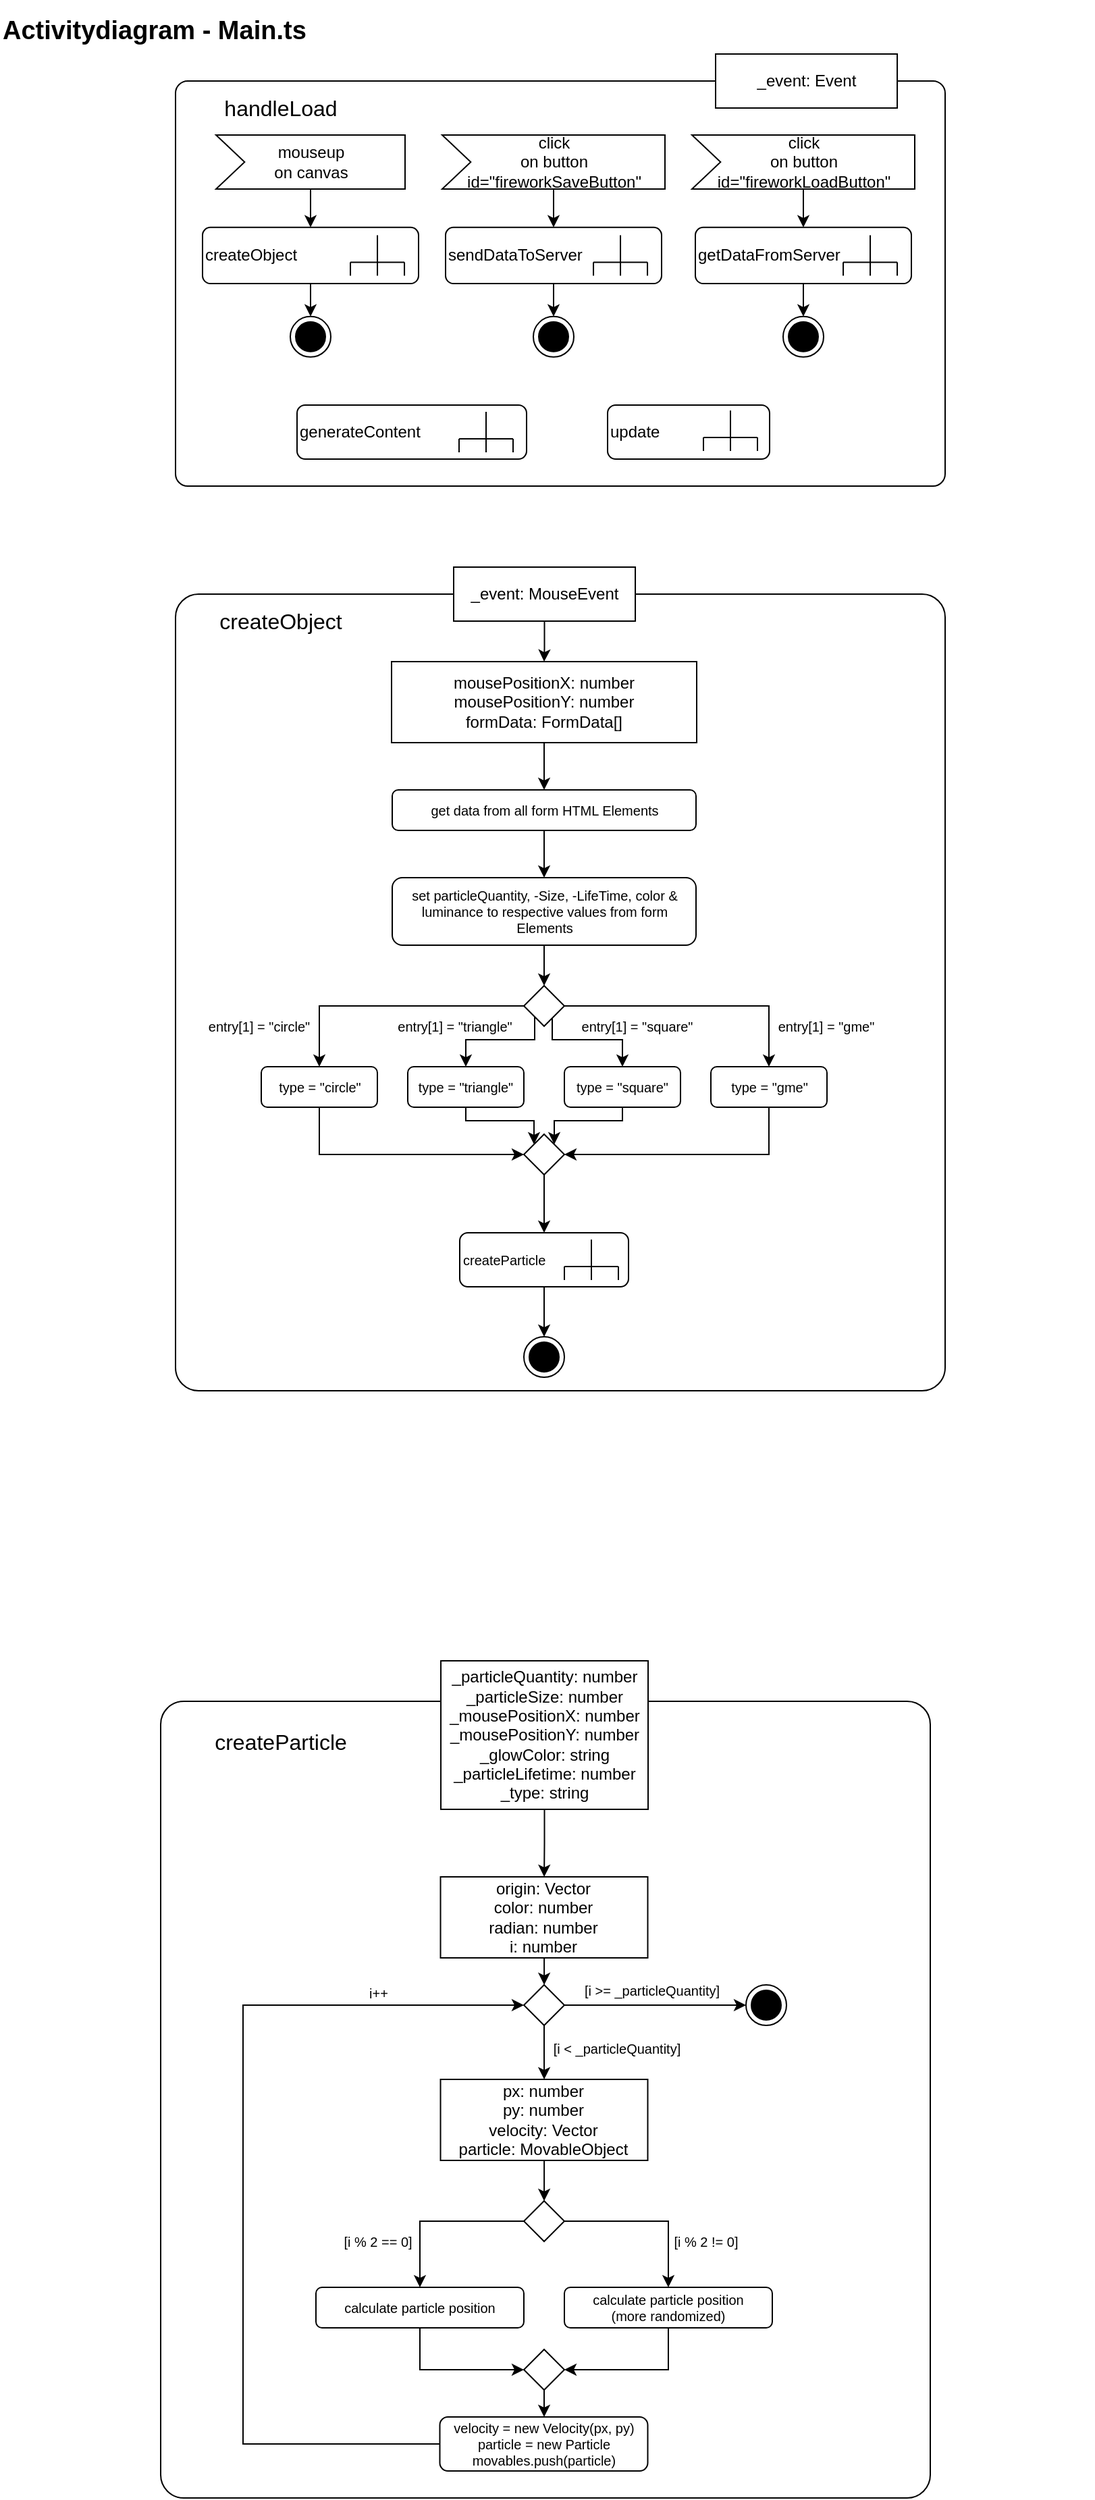 <mxfile version="13.7.9" type="device"><diagram id="qetpM1VqGj6qaTK5ICy4" name="Page-1"><mxGraphModel dx="700" dy="813" grid="1" gridSize="10" guides="1" tooltips="1" connect="1" arrows="1" fold="1" page="1" pageScale="1" pageWidth="827" pageHeight="1169" math="0" shadow="0"><root><mxCell id="0"/><mxCell id="1" parent="0"/><mxCell id="RSvyIu1te1_9eRoO1RS8-160" value="" style="rounded=1;whiteSpace=wrap;html=1;strokeColor=#000000;strokeWidth=1;arcSize=3;" vertex="1" parent="1"><mxGeometry x="129" y="1270" width="570" height="590" as="geometry"/></mxCell><mxCell id="RSvyIu1te1_9eRoO1RS8-89" value="" style="rounded=1;whiteSpace=wrap;html=1;strokeColor=#000000;strokeWidth=1;arcSize=3;" vertex="1" parent="1"><mxGeometry x="140" y="450" width="570" height="590" as="geometry"/></mxCell><mxCell id="RSvyIu1te1_9eRoO1RS8-45" value="" style="rounded=1;whiteSpace=wrap;html=1;strokeColor=#000000;strokeWidth=1;arcSize=3;" vertex="1" parent="1"><mxGeometry x="140" y="70" width="570" height="300" as="geometry"/></mxCell><mxCell id="aXQByeSwmvWLskJ0Cbf8-2" value="" style="endArrow=classic;html=1;exitX=0;exitY=0;exitDx=70;exitDy=40;entryX=0.5;entryY=0;entryDx=0;entryDy=0;exitPerimeter=0;" parent="1" source="RSvyIu1te1_9eRoO1RS8-1" target="aXQByeSwmvWLskJ0Cbf8-3" edge="1"><mxGeometry width="50" height="50" relative="1" as="geometry"><mxPoint x="240" y="154.41" as="sourcePoint"/><mxPoint x="241.33" y="194.73" as="targetPoint"/></mxGeometry></mxCell><mxCell id="aXQByeSwmvWLskJ0Cbf8-3" value="createObject" style="rounded=1;whiteSpace=wrap;html=1;align=left;arcSize=14;" parent="1" vertex="1"><mxGeometry x="160" y="178.41" width="160" height="41.59" as="geometry"/></mxCell><mxCell id="aXQByeSwmvWLskJ0Cbf8-4" value="" style="endArrow=none;html=1;" parent="1" edge="1"><mxGeometry width="50" height="50" relative="1" as="geometry"><mxPoint x="269.52" y="204.2" as="sourcePoint"/><mxPoint x="309.52" y="204.2" as="targetPoint"/></mxGeometry></mxCell><mxCell id="aXQByeSwmvWLskJ0Cbf8-5" value="" style="endArrow=none;html=1;" parent="1" edge="1"><mxGeometry width="50" height="50" relative="1" as="geometry"><mxPoint x="269.52" y="214.2" as="sourcePoint"/><mxPoint x="269.52" y="204.2" as="targetPoint"/></mxGeometry></mxCell><mxCell id="aXQByeSwmvWLskJ0Cbf8-6" value="" style="endArrow=none;html=1;" parent="1" edge="1"><mxGeometry width="50" height="50" relative="1" as="geometry"><mxPoint x="309.52" y="204.2" as="sourcePoint"/><mxPoint x="309.52" y="214.2" as="targetPoint"/></mxGeometry></mxCell><mxCell id="aXQByeSwmvWLskJ0Cbf8-7" value="" style="endArrow=none;html=1;" parent="1" edge="1"><mxGeometry width="50" height="50" relative="1" as="geometry"><mxPoint x="289.52" y="214.2" as="sourcePoint"/><mxPoint x="289.52" y="184.2" as="targetPoint"/></mxGeometry></mxCell><mxCell id="aXQByeSwmvWLskJ0Cbf8-8" value="" style="endArrow=classic;html=1;exitX=0.5;exitY=1;exitDx=0;exitDy=0;entryX=0.5;entryY=0;entryDx=0;entryDy=0;" parent="1" source="aXQByeSwmvWLskJ0Cbf8-3" target="aXQByeSwmvWLskJ0Cbf8-9" edge="1"><mxGeometry width="50" height="50" relative="1" as="geometry"><mxPoint x="140" y="394.41" as="sourcePoint"/><mxPoint x="239.87" y="284.41" as="targetPoint"/></mxGeometry></mxCell><mxCell id="aXQByeSwmvWLskJ0Cbf8-9" value="" style="ellipse;html=1;shape=endState;fillColor=#000000;strokeWidth=1;strokeColor=#000000;" parent="1" vertex="1"><mxGeometry x="225" y="244.41" width="30" height="30" as="geometry"/></mxCell><mxCell id="aXQByeSwmvWLskJ0Cbf8-94" value="&lt;font style=&quot;font-size: 19px&quot;&gt;&lt;b&gt;Activitydiagram - Main.ts&lt;br&gt;&lt;/b&gt;&lt;/font&gt;" style="text;html=1;strokeColor=none;fillColor=none;align=left;verticalAlign=middle;whiteSpace=wrap;rounded=0;" parent="1" vertex="1"><mxGeometry x="10" y="10" width="810" height="45" as="geometry"/></mxCell><mxCell id="aXQByeSwmvWLskJ0Cbf8-193" value="&lt;font style=&quot;font-size: 16px&quot;&gt;handleLoad&lt;/font&gt;" style="text;html=1;strokeColor=none;fillColor=none;align=center;verticalAlign=middle;whiteSpace=wrap;rounded=0;" parent="1" vertex="1"><mxGeometry x="172.5" y="80" width="90" height="20" as="geometry"/></mxCell><mxCell id="RSvyIu1te1_9eRoO1RS8-1" value="mouseup&lt;br&gt;on canvas" style="html=1;shadow=0;dashed=0;align=center;verticalAlign=middle;shape=mxgraph.arrows2.arrow;dy=0;dx=0;notch=21.17;" vertex="1" parent="1"><mxGeometry x="170" y="110" width="140" height="40" as="geometry"/></mxCell><mxCell id="RSvyIu1te1_9eRoO1RS8-8" value="" style="edgeStyle=orthogonalEdgeStyle;rounded=0;orthogonalLoop=1;jettySize=auto;html=1;" edge="1" parent="1" source="RSvyIu1te1_9eRoO1RS8-2" target="RSvyIu1te1_9eRoO1RS8-3"><mxGeometry relative="1" as="geometry"/></mxCell><mxCell id="RSvyIu1te1_9eRoO1RS8-2" value="click&lt;br&gt;on button&lt;br&gt;id=&quot;fireworkSaveButton&quot;" style="html=1;shadow=0;dashed=0;align=center;verticalAlign=middle;shape=mxgraph.arrows2.arrow;dy=0;dx=0;notch=21.17;" vertex="1" parent="1"><mxGeometry x="337.5" y="110" width="165" height="40" as="geometry"/></mxCell><mxCell id="RSvyIu1te1_9eRoO1RS8-10" style="edgeStyle=orthogonalEdgeStyle;rounded=0;orthogonalLoop=1;jettySize=auto;html=1;entryX=0.5;entryY=0;entryDx=0;entryDy=0;" edge="1" parent="1" source="RSvyIu1te1_9eRoO1RS8-3" target="RSvyIu1te1_9eRoO1RS8-38"><mxGeometry relative="1" as="geometry"><mxPoint x="402.5" y="240" as="targetPoint"/></mxGeometry></mxCell><mxCell id="RSvyIu1te1_9eRoO1RS8-3" value="sendDataToServer" style="rounded=1;whiteSpace=wrap;html=1;align=left;arcSize=14;" vertex="1" parent="1"><mxGeometry x="340" y="178.41" width="160" height="41.59" as="geometry"/></mxCell><mxCell id="RSvyIu1te1_9eRoO1RS8-4" value="" style="endArrow=none;html=1;" edge="1" parent="1"><mxGeometry width="50" height="50" relative="1" as="geometry"><mxPoint x="449.52" y="204.2" as="sourcePoint"/><mxPoint x="489.52" y="204.2" as="targetPoint"/></mxGeometry></mxCell><mxCell id="RSvyIu1te1_9eRoO1RS8-5" value="" style="endArrow=none;html=1;" edge="1" parent="1"><mxGeometry width="50" height="50" relative="1" as="geometry"><mxPoint x="449.52" y="214.2" as="sourcePoint"/><mxPoint x="449.52" y="204.2" as="targetPoint"/></mxGeometry></mxCell><mxCell id="RSvyIu1te1_9eRoO1RS8-6" value="" style="endArrow=none;html=1;" edge="1" parent="1"><mxGeometry width="50" height="50" relative="1" as="geometry"><mxPoint x="489.52" y="204.2" as="sourcePoint"/><mxPoint x="489.52" y="214.2" as="targetPoint"/></mxGeometry></mxCell><mxCell id="RSvyIu1te1_9eRoO1RS8-7" value="" style="endArrow=none;html=1;" edge="1" parent="1"><mxGeometry width="50" height="50" relative="1" as="geometry"><mxPoint x="469.52" y="214.2" as="sourcePoint"/><mxPoint x="469.52" y="184.2" as="targetPoint"/></mxGeometry></mxCell><mxCell id="RSvyIu1te1_9eRoO1RS8-16" value="" style="edgeStyle=orthogonalEdgeStyle;rounded=0;orthogonalLoop=1;jettySize=auto;html=1;" edge="1" parent="1" source="RSvyIu1te1_9eRoO1RS8-17" target="RSvyIu1te1_9eRoO1RS8-19"><mxGeometry relative="1" as="geometry"/></mxCell><mxCell id="RSvyIu1te1_9eRoO1RS8-17" value="click&lt;br&gt;on button&lt;br&gt;id=&quot;fireworkLoadButton&quot;" style="html=1;shadow=0;dashed=0;align=center;verticalAlign=middle;shape=mxgraph.arrows2.arrow;dy=0;dx=0;notch=21.17;" vertex="1" parent="1"><mxGeometry x="522.5" y="110" width="165" height="40" as="geometry"/></mxCell><mxCell id="RSvyIu1te1_9eRoO1RS8-18" style="edgeStyle=orthogonalEdgeStyle;rounded=0;orthogonalLoop=1;jettySize=auto;html=1;entryX=0.5;entryY=0;entryDx=0;entryDy=0;" edge="1" parent="1" source="RSvyIu1te1_9eRoO1RS8-19" target="RSvyIu1te1_9eRoO1RS8-39"><mxGeometry relative="1" as="geometry"><mxPoint x="605" y="244.41" as="targetPoint"/></mxGeometry></mxCell><mxCell id="RSvyIu1te1_9eRoO1RS8-19" value="getDataFromServer" style="rounded=1;whiteSpace=wrap;html=1;align=left;arcSize=14;" vertex="1" parent="1"><mxGeometry x="525" y="178.41" width="160" height="41.59" as="geometry"/></mxCell><mxCell id="RSvyIu1te1_9eRoO1RS8-24" value="" style="group" vertex="1" connectable="0" parent="1"><mxGeometry x="634.52" y="184.2" width="40" height="30" as="geometry"/></mxCell><mxCell id="RSvyIu1te1_9eRoO1RS8-20" value="" style="endArrow=none;html=1;" edge="1" parent="RSvyIu1te1_9eRoO1RS8-24"><mxGeometry width="50" height="50" relative="1" as="geometry"><mxPoint y="20" as="sourcePoint"/><mxPoint x="40" y="20" as="targetPoint"/></mxGeometry></mxCell><mxCell id="RSvyIu1te1_9eRoO1RS8-21" value="" style="endArrow=none;html=1;" edge="1" parent="RSvyIu1te1_9eRoO1RS8-24"><mxGeometry width="50" height="50" relative="1" as="geometry"><mxPoint y="30" as="sourcePoint"/><mxPoint y="20" as="targetPoint"/></mxGeometry></mxCell><mxCell id="RSvyIu1te1_9eRoO1RS8-22" value="" style="endArrow=none;html=1;" edge="1" parent="RSvyIu1te1_9eRoO1RS8-24"><mxGeometry width="50" height="50" relative="1" as="geometry"><mxPoint x="40" y="20" as="sourcePoint"/><mxPoint x="40" y="30" as="targetPoint"/></mxGeometry></mxCell><mxCell id="RSvyIu1te1_9eRoO1RS8-23" value="" style="endArrow=none;html=1;" edge="1" parent="RSvyIu1te1_9eRoO1RS8-24"><mxGeometry width="50" height="50" relative="1" as="geometry"><mxPoint x="20" y="30" as="sourcePoint"/><mxPoint x="20" as="targetPoint"/></mxGeometry></mxCell><mxCell id="RSvyIu1te1_9eRoO1RS8-38" value="" style="ellipse;html=1;shape=endState;fillColor=#000000;strokeWidth=1;strokeColor=#000000;" vertex="1" parent="1"><mxGeometry x="405" y="244.41" width="30" height="30" as="geometry"/></mxCell><mxCell id="RSvyIu1te1_9eRoO1RS8-39" value="" style="ellipse;html=1;shape=endState;fillColor=#000000;strokeWidth=1;strokeColor=#000000;" vertex="1" parent="1"><mxGeometry x="590" y="244.41" width="30" height="30" as="geometry"/></mxCell><mxCell id="RSvyIu1te1_9eRoO1RS8-47" value="_event: Event" style="rounded=0;whiteSpace=wrap;html=1;strokeColor=#000000;strokeWidth=1;" vertex="1" parent="1"><mxGeometry x="540" y="50" width="134.52" height="40" as="geometry"/></mxCell><mxCell id="RSvyIu1te1_9eRoO1RS8-54" value="" style="group" vertex="1" connectable="0" parent="1"><mxGeometry x="460" y="310" width="120" height="40" as="geometry"/></mxCell><mxCell id="kKc55AXTYBTINwrjTYE--1" value="update" style="rounded=1;whiteSpace=wrap;html=1;align=left;" parent="RSvyIu1te1_9eRoO1RS8-54" vertex="1"><mxGeometry width="120" height="40" as="geometry"/></mxCell><mxCell id="RSvyIu1te1_9eRoO1RS8-40" value="" style="group;strokeWidth=1;" vertex="1" connectable="0" parent="RSvyIu1te1_9eRoO1RS8-54"><mxGeometry x="71" y="4" width="40" height="30" as="geometry"/></mxCell><mxCell id="RSvyIu1te1_9eRoO1RS8-41" value="" style="endArrow=none;html=1;" edge="1" parent="RSvyIu1te1_9eRoO1RS8-40"><mxGeometry width="50" height="50" relative="1" as="geometry"><mxPoint y="20" as="sourcePoint"/><mxPoint x="40" y="20" as="targetPoint"/></mxGeometry></mxCell><mxCell id="RSvyIu1te1_9eRoO1RS8-42" value="" style="endArrow=none;html=1;" edge="1" parent="RSvyIu1te1_9eRoO1RS8-40"><mxGeometry width="50" height="50" relative="1" as="geometry"><mxPoint y="30" as="sourcePoint"/><mxPoint y="20" as="targetPoint"/></mxGeometry></mxCell><mxCell id="RSvyIu1te1_9eRoO1RS8-43" value="" style="endArrow=none;html=1;" edge="1" parent="RSvyIu1te1_9eRoO1RS8-40"><mxGeometry width="50" height="50" relative="1" as="geometry"><mxPoint x="40" y="20" as="sourcePoint"/><mxPoint x="40" y="30" as="targetPoint"/></mxGeometry></mxCell><mxCell id="RSvyIu1te1_9eRoO1RS8-44" value="" style="endArrow=none;html=1;" edge="1" parent="RSvyIu1te1_9eRoO1RS8-40"><mxGeometry width="50" height="50" relative="1" as="geometry"><mxPoint x="20" y="30" as="sourcePoint"/><mxPoint x="20" as="targetPoint"/></mxGeometry></mxCell><mxCell id="RSvyIu1te1_9eRoO1RS8-55" value="" style="group" vertex="1" connectable="0" parent="1"><mxGeometry x="230" y="310" width="170" height="40" as="geometry"/></mxCell><mxCell id="RSvyIu1te1_9eRoO1RS8-48" value="generateContent" style="rounded=1;whiteSpace=wrap;html=1;align=left;" vertex="1" parent="RSvyIu1te1_9eRoO1RS8-55"><mxGeometry width="170" height="40" as="geometry"/></mxCell><mxCell id="RSvyIu1te1_9eRoO1RS8-49" value="" style="group;strokeWidth=1;" vertex="1" connectable="0" parent="RSvyIu1te1_9eRoO1RS8-55"><mxGeometry x="120" y="5" width="40" height="30" as="geometry"/></mxCell><mxCell id="RSvyIu1te1_9eRoO1RS8-50" value="" style="endArrow=none;html=1;" edge="1" parent="RSvyIu1te1_9eRoO1RS8-49"><mxGeometry width="50" height="50" relative="1" as="geometry"><mxPoint y="20" as="sourcePoint"/><mxPoint x="40" y="20" as="targetPoint"/></mxGeometry></mxCell><mxCell id="RSvyIu1te1_9eRoO1RS8-51" value="" style="endArrow=none;html=1;" edge="1" parent="RSvyIu1te1_9eRoO1RS8-49"><mxGeometry width="50" height="50" relative="1" as="geometry"><mxPoint y="30" as="sourcePoint"/><mxPoint y="20" as="targetPoint"/></mxGeometry></mxCell><mxCell id="RSvyIu1te1_9eRoO1RS8-52" value="" style="endArrow=none;html=1;" edge="1" parent="RSvyIu1te1_9eRoO1RS8-49"><mxGeometry width="50" height="50" relative="1" as="geometry"><mxPoint x="40" y="20" as="sourcePoint"/><mxPoint x="40" y="30" as="targetPoint"/></mxGeometry></mxCell><mxCell id="RSvyIu1te1_9eRoO1RS8-53" value="" style="endArrow=none;html=1;" edge="1" parent="RSvyIu1te1_9eRoO1RS8-49"><mxGeometry width="50" height="50" relative="1" as="geometry"><mxPoint x="20" y="30" as="sourcePoint"/><mxPoint x="20" as="targetPoint"/></mxGeometry></mxCell><mxCell id="RSvyIu1te1_9eRoO1RS8-119" value="" style="edgeStyle=orthogonalEdgeStyle;rounded=0;orthogonalLoop=1;jettySize=auto;html=1;endArrow=classic;endFill=1;fontSize=10;" edge="1" parent="1" source="RSvyIu1te1_9eRoO1RS8-56" target="RSvyIu1te1_9eRoO1RS8-57"><mxGeometry relative="1" as="geometry"/></mxCell><mxCell id="RSvyIu1te1_9eRoO1RS8-56" value="_event: MouseEvent" style="rounded=0;whiteSpace=wrap;html=1;strokeColor=#000000;strokeWidth=1;" vertex="1" parent="1"><mxGeometry x="346" y="430" width="134.52" height="40" as="geometry"/></mxCell><mxCell id="RSvyIu1te1_9eRoO1RS8-98" value="" style="edgeStyle=orthogonalEdgeStyle;rounded=0;orthogonalLoop=1;jettySize=auto;html=1;endArrow=classic;endFill=1;fontSize=10;" edge="1" parent="1" source="RSvyIu1te1_9eRoO1RS8-57" target="RSvyIu1te1_9eRoO1RS8-97"><mxGeometry relative="1" as="geometry"/></mxCell><mxCell id="RSvyIu1te1_9eRoO1RS8-57" value="mousePositionX: number&lt;br&gt;mousePositionY: number&lt;br&gt;formData: FormData[]" style="rounded=0;whiteSpace=wrap;html=1;strokeColor=#000000;strokeWidth=1;" vertex="1" parent="1"><mxGeometry x="300" y="500" width="226" height="60" as="geometry"/></mxCell><mxCell id="RSvyIu1te1_9eRoO1RS8-79" style="edgeStyle=orthogonalEdgeStyle;rounded=0;orthogonalLoop=1;jettySize=auto;html=1;entryX=0.5;entryY=0;entryDx=0;entryDy=0;endArrow=classic;endFill=1;fontSize=10;" edge="1" parent="1" source="RSvyIu1te1_9eRoO1RS8-61" target="RSvyIu1te1_9eRoO1RS8-76"><mxGeometry relative="1" as="geometry"/></mxCell><mxCell id="RSvyIu1te1_9eRoO1RS8-80" style="edgeStyle=orthogonalEdgeStyle;rounded=0;orthogonalLoop=1;jettySize=auto;html=1;entryX=0.5;entryY=0;entryDx=0;entryDy=0;endArrow=classic;endFill=1;fontSize=10;" edge="1" parent="1" source="RSvyIu1te1_9eRoO1RS8-61" target="RSvyIu1te1_9eRoO1RS8-75"><mxGeometry relative="1" as="geometry"><Array as="points"><mxPoint x="406" y="780"/><mxPoint x="355" y="780"/></Array></mxGeometry></mxCell><mxCell id="RSvyIu1te1_9eRoO1RS8-81" style="edgeStyle=orthogonalEdgeStyle;rounded=0;orthogonalLoop=1;jettySize=auto;html=1;entryX=0.5;entryY=0;entryDx=0;entryDy=0;endArrow=classic;endFill=1;fontSize=10;" edge="1" parent="1" source="RSvyIu1te1_9eRoO1RS8-61" target="RSvyIu1te1_9eRoO1RS8-78"><mxGeometry relative="1" as="geometry"><Array as="points"><mxPoint x="419" y="780"/><mxPoint x="471" y="780"/></Array></mxGeometry></mxCell><mxCell id="RSvyIu1te1_9eRoO1RS8-82" style="edgeStyle=orthogonalEdgeStyle;rounded=0;orthogonalLoop=1;jettySize=auto;html=1;entryX=0.5;entryY=0;entryDx=0;entryDy=0;endArrow=classic;endFill=1;fontSize=10;" edge="1" parent="1" source="RSvyIu1te1_9eRoO1RS8-61" target="RSvyIu1te1_9eRoO1RS8-77"><mxGeometry relative="1" as="geometry"/></mxCell><mxCell id="RSvyIu1te1_9eRoO1RS8-61" value="" style="rhombus;whiteSpace=wrap;html=1;strokeColor=#000000;strokeWidth=1;" vertex="1" parent="1"><mxGeometry x="398" y="740" width="30" height="30" as="geometry"/></mxCell><mxCell id="RSvyIu1te1_9eRoO1RS8-105" style="edgeStyle=orthogonalEdgeStyle;rounded=0;orthogonalLoop=1;jettySize=auto;html=1;entryX=0;entryY=0;entryDx=0;entryDy=0;endArrow=classic;endFill=1;fontSize=10;" edge="1" parent="1" source="RSvyIu1te1_9eRoO1RS8-75" target="RSvyIu1te1_9eRoO1RS8-104"><mxGeometry relative="1" as="geometry"><Array as="points"><mxPoint x="355" y="840"/><mxPoint x="405" y="840"/></Array></mxGeometry></mxCell><mxCell id="RSvyIu1te1_9eRoO1RS8-75" value="type = &quot;triangle&quot;" style="rounded=1;whiteSpace=wrap;html=1;strokeColor=#000000;strokeWidth=1;fontSize=10;" vertex="1" parent="1"><mxGeometry x="312" y="800" width="86" height="30" as="geometry"/></mxCell><mxCell id="RSvyIu1te1_9eRoO1RS8-106" style="edgeStyle=orthogonalEdgeStyle;rounded=0;orthogonalLoop=1;jettySize=auto;html=1;endArrow=classic;endFill=1;fontSize=10;entryX=0;entryY=0.5;entryDx=0;entryDy=0;" edge="1" parent="1" source="RSvyIu1te1_9eRoO1RS8-76" target="RSvyIu1te1_9eRoO1RS8-104"><mxGeometry relative="1" as="geometry"><mxPoint x="246.5" y="940" as="targetPoint"/><Array as="points"><mxPoint x="247" y="865"/></Array></mxGeometry></mxCell><mxCell id="RSvyIu1te1_9eRoO1RS8-76" value="type = &quot;circle&quot;" style="rounded=1;whiteSpace=wrap;html=1;strokeColor=#000000;strokeWidth=1;fontSize=10;" vertex="1" parent="1"><mxGeometry x="203.5" y="800" width="86" height="30" as="geometry"/></mxCell><mxCell id="RSvyIu1te1_9eRoO1RS8-108" style="edgeStyle=orthogonalEdgeStyle;rounded=0;orthogonalLoop=1;jettySize=auto;html=1;entryX=1;entryY=0.5;entryDx=0;entryDy=0;endArrow=classic;endFill=1;fontSize=10;" edge="1" parent="1" source="RSvyIu1te1_9eRoO1RS8-77" target="RSvyIu1te1_9eRoO1RS8-104"><mxGeometry relative="1" as="geometry"><Array as="points"><mxPoint x="579" y="865"/></Array></mxGeometry></mxCell><mxCell id="RSvyIu1te1_9eRoO1RS8-77" value="type = &quot;gme&quot;" style="rounded=1;whiteSpace=wrap;html=1;strokeColor=#000000;strokeWidth=1;fontSize=10;" vertex="1" parent="1"><mxGeometry x="536.5" y="800" width="86" height="30" as="geometry"/></mxCell><mxCell id="RSvyIu1te1_9eRoO1RS8-107" style="edgeStyle=orthogonalEdgeStyle;rounded=0;orthogonalLoop=1;jettySize=auto;html=1;entryX=1;entryY=0;entryDx=0;entryDy=0;endArrow=classic;endFill=1;fontSize=10;" edge="1" parent="1" source="RSvyIu1te1_9eRoO1RS8-78" target="RSvyIu1te1_9eRoO1RS8-104"><mxGeometry relative="1" as="geometry"><Array as="points"><mxPoint x="471" y="840"/><mxPoint x="421" y="840"/></Array></mxGeometry></mxCell><mxCell id="RSvyIu1te1_9eRoO1RS8-78" value="type = &quot;square&quot;" style="rounded=1;whiteSpace=wrap;html=1;strokeColor=#000000;strokeWidth=1;fontSize=10;" vertex="1" parent="1"><mxGeometry x="428" y="800" width="86" height="30" as="geometry"/></mxCell><mxCell id="RSvyIu1te1_9eRoO1RS8-86" style="edgeStyle=orthogonalEdgeStyle;rounded=0;orthogonalLoop=1;jettySize=auto;html=1;entryX=0.5;entryY=0;entryDx=0;entryDy=0;endArrow=classic;endFill=1;fontSize=10;" edge="1" parent="1" source="RSvyIu1te1_9eRoO1RS8-83" target="RSvyIu1te1_9eRoO1RS8-61"><mxGeometry relative="1" as="geometry"/></mxCell><mxCell id="RSvyIu1te1_9eRoO1RS8-83" value="set particleQuantity, -Size, -LifeTime, color &amp;amp; luminance to&amp;nbsp;respective values from form Elements" style="rounded=1;whiteSpace=wrap;html=1;strokeColor=#000000;strokeWidth=1;fontSize=10;" vertex="1" parent="1"><mxGeometry x="300.5" y="660" width="225" height="50" as="geometry"/></mxCell><mxCell id="RSvyIu1te1_9eRoO1RS8-87" value="&lt;font style=&quot;font-size: 16px&quot;&gt;createObject&lt;/font&gt;" style="text;html=1;strokeColor=none;fillColor=none;align=center;verticalAlign=middle;whiteSpace=wrap;rounded=0;" vertex="1" parent="1"><mxGeometry x="172.5" y="460" width="90" height="20" as="geometry"/></mxCell><mxCell id="RSvyIu1te1_9eRoO1RS8-94" value="entry[1] = &quot;circle&quot;" style="text;html=1;strokeColor=none;fillColor=none;align=center;verticalAlign=middle;whiteSpace=wrap;rounded=0;fontSize=10;" vertex="1" parent="1"><mxGeometry x="160" y="760" width="83.5" height="20" as="geometry"/></mxCell><mxCell id="RSvyIu1te1_9eRoO1RS8-99" value="" style="edgeStyle=orthogonalEdgeStyle;rounded=0;orthogonalLoop=1;jettySize=auto;html=1;endArrow=classic;endFill=1;fontSize=10;" edge="1" parent="1" source="RSvyIu1te1_9eRoO1RS8-97" target="RSvyIu1te1_9eRoO1RS8-83"><mxGeometry relative="1" as="geometry"/></mxCell><mxCell id="RSvyIu1te1_9eRoO1RS8-97" value="get data from all form HTML Elements" style="rounded=1;whiteSpace=wrap;html=1;strokeColor=#000000;strokeWidth=1;fontSize=10;" vertex="1" parent="1"><mxGeometry x="300.5" y="595" width="225" height="30" as="geometry"/></mxCell><mxCell id="RSvyIu1te1_9eRoO1RS8-100" value="entry[1] = &quot;triangle&quot;" style="text;html=1;strokeColor=none;fillColor=none;align=center;verticalAlign=middle;whiteSpace=wrap;rounded=0;fontSize=10;" vertex="1" parent="1"><mxGeometry x="300" y="760" width="93.5" height="20" as="geometry"/></mxCell><mxCell id="RSvyIu1te1_9eRoO1RS8-101" value="entry[1] = &quot;square&quot;" style="text;html=1;strokeColor=none;fillColor=none;align=center;verticalAlign=middle;whiteSpace=wrap;rounded=0;fontSize=10;" vertex="1" parent="1"><mxGeometry x="435" y="760" width="93.5" height="20" as="geometry"/></mxCell><mxCell id="RSvyIu1te1_9eRoO1RS8-102" value="entry[1] = &quot;gme&quot;" style="text;html=1;strokeColor=none;fillColor=none;align=center;verticalAlign=middle;whiteSpace=wrap;rounded=0;fontSize=10;" vertex="1" parent="1"><mxGeometry x="580" y="760" width="83.5" height="20" as="geometry"/></mxCell><mxCell id="RSvyIu1te1_9eRoO1RS8-116" style="edgeStyle=orthogonalEdgeStyle;rounded=0;orthogonalLoop=1;jettySize=auto;html=1;entryX=0.5;entryY=0;entryDx=0;entryDy=0;endArrow=classic;endFill=1;fontSize=10;" edge="1" parent="1" source="RSvyIu1te1_9eRoO1RS8-104" target="RSvyIu1te1_9eRoO1RS8-110"><mxGeometry relative="1" as="geometry"/></mxCell><mxCell id="RSvyIu1te1_9eRoO1RS8-104" value="" style="rhombus;whiteSpace=wrap;html=1;strokeColor=#000000;strokeWidth=1;" vertex="1" parent="1"><mxGeometry x="398" y="850" width="30" height="30" as="geometry"/></mxCell><mxCell id="RSvyIu1te1_9eRoO1RS8-118" style="edgeStyle=orthogonalEdgeStyle;rounded=0;orthogonalLoop=1;jettySize=auto;html=1;entryX=0.5;entryY=0;entryDx=0;entryDy=0;endArrow=classic;endFill=1;fontSize=10;" edge="1" parent="1" source="RSvyIu1te1_9eRoO1RS8-110" target="RSvyIu1te1_9eRoO1RS8-117"><mxGeometry relative="1" as="geometry"/></mxCell><mxCell id="RSvyIu1te1_9eRoO1RS8-110" value="createParticle" style="rounded=1;whiteSpace=wrap;html=1;strokeColor=#000000;strokeWidth=1;fontSize=10;align=left;" vertex="1" parent="1"><mxGeometry x="350.5" y="923" width="125" height="40" as="geometry"/></mxCell><mxCell id="RSvyIu1te1_9eRoO1RS8-111" value="" style="group;strokeWidth=1;fontSize=10;" vertex="1" connectable="0" parent="1"><mxGeometry x="428" y="928" width="40" height="30" as="geometry"/></mxCell><mxCell id="RSvyIu1te1_9eRoO1RS8-112" value="" style="endArrow=none;html=1;" edge="1" parent="RSvyIu1te1_9eRoO1RS8-111"><mxGeometry width="50" height="50" relative="1" as="geometry"><mxPoint y="20" as="sourcePoint"/><mxPoint x="40" y="20" as="targetPoint"/></mxGeometry></mxCell><mxCell id="RSvyIu1te1_9eRoO1RS8-113" value="" style="endArrow=none;html=1;" edge="1" parent="RSvyIu1te1_9eRoO1RS8-111"><mxGeometry width="50" height="50" relative="1" as="geometry"><mxPoint y="30" as="sourcePoint"/><mxPoint y="20" as="targetPoint"/></mxGeometry></mxCell><mxCell id="RSvyIu1te1_9eRoO1RS8-114" value="" style="endArrow=none;html=1;" edge="1" parent="RSvyIu1te1_9eRoO1RS8-111"><mxGeometry width="50" height="50" relative="1" as="geometry"><mxPoint x="40" y="20" as="sourcePoint"/><mxPoint x="40" y="30" as="targetPoint"/></mxGeometry></mxCell><mxCell id="RSvyIu1te1_9eRoO1RS8-115" value="" style="endArrow=none;html=1;" edge="1" parent="RSvyIu1te1_9eRoO1RS8-111"><mxGeometry width="50" height="50" relative="1" as="geometry"><mxPoint x="20" y="30" as="sourcePoint"/><mxPoint x="20" as="targetPoint"/></mxGeometry></mxCell><mxCell id="RSvyIu1te1_9eRoO1RS8-117" value="" style="ellipse;html=1;shape=endState;fillColor=#000000;strokeWidth=1;strokeColor=#000000;" vertex="1" parent="1"><mxGeometry x="398" y="1000" width="30" height="30" as="geometry"/></mxCell><mxCell id="RSvyIu1te1_9eRoO1RS8-120" value="&lt;font style=&quot;font-size: 16px&quot;&gt;createParticle&lt;/font&gt;" style="text;html=1;strokeColor=none;fillColor=none;align=center;verticalAlign=middle;whiteSpace=wrap;rounded=0;" vertex="1" parent="1"><mxGeometry x="172.5" y="1290" width="90" height="20" as="geometry"/></mxCell><mxCell id="RSvyIu1te1_9eRoO1RS8-126" value="" style="edgeStyle=orthogonalEdgeStyle;rounded=0;orthogonalLoop=1;jettySize=auto;html=1;endArrow=classic;endFill=1;fontSize=10;" edge="1" parent="1" source="RSvyIu1te1_9eRoO1RS8-121" target="RSvyIu1te1_9eRoO1RS8-123"><mxGeometry relative="1" as="geometry"/></mxCell><mxCell id="RSvyIu1te1_9eRoO1RS8-121" value="_particleQuantity: number&lt;br&gt;_particleSize: number&lt;br&gt;_mousePositionX: number&lt;br&gt;_mousePositionY: number&lt;br&gt;_glowColor: string&lt;br&gt;_particleLifetime: number&lt;br&gt;_type: string" style="rounded=0;whiteSpace=wrap;html=1;strokeColor=#000000;strokeWidth=1;" vertex="1" parent="1"><mxGeometry x="336.52" y="1240" width="153.48" height="110" as="geometry"/></mxCell><mxCell id="RSvyIu1te1_9eRoO1RS8-125" value="" style="edgeStyle=orthogonalEdgeStyle;rounded=0;orthogonalLoop=1;jettySize=auto;html=1;endArrow=classic;endFill=1;fontSize=10;" edge="1" parent="1" source="RSvyIu1te1_9eRoO1RS8-123" target="RSvyIu1te1_9eRoO1RS8-124"><mxGeometry relative="1" as="geometry"/></mxCell><mxCell id="RSvyIu1te1_9eRoO1RS8-123" value="origin: Vector&lt;br&gt;color: number&lt;br&gt;radian: number&lt;br&gt;i: number" style="rounded=0;whiteSpace=wrap;html=1;strokeColor=#000000;strokeWidth=1;" vertex="1" parent="1"><mxGeometry x="336.26" y="1400" width="153.48" height="60" as="geometry"/></mxCell><mxCell id="RSvyIu1te1_9eRoO1RS8-129" value="" style="edgeStyle=orthogonalEdgeStyle;rounded=0;orthogonalLoop=1;jettySize=auto;html=1;endArrow=classic;endFill=1;fontSize=10;" edge="1" parent="1" source="RSvyIu1te1_9eRoO1RS8-124" target="RSvyIu1te1_9eRoO1RS8-128"><mxGeometry relative="1" as="geometry"/></mxCell><mxCell id="RSvyIu1te1_9eRoO1RS8-158" style="edgeStyle=orthogonalEdgeStyle;rounded=0;orthogonalLoop=1;jettySize=auto;html=1;entryX=0;entryY=0.5;entryDx=0;entryDy=0;endArrow=classic;endFill=1;fontSize=10;" edge="1" parent="1" source="RSvyIu1te1_9eRoO1RS8-124" target="RSvyIu1te1_9eRoO1RS8-157"><mxGeometry relative="1" as="geometry"/></mxCell><mxCell id="RSvyIu1te1_9eRoO1RS8-124" value="" style="rhombus;whiteSpace=wrap;html=1;strokeColor=#000000;strokeWidth=1;" vertex="1" parent="1"><mxGeometry x="398" y="1480" width="30" height="30" as="geometry"/></mxCell><mxCell id="RSvyIu1te1_9eRoO1RS8-135" value="" style="edgeStyle=orthogonalEdgeStyle;rounded=0;orthogonalLoop=1;jettySize=auto;html=1;endArrow=classic;endFill=1;fontSize=10;" edge="1" parent="1" source="RSvyIu1te1_9eRoO1RS8-128" target="RSvyIu1te1_9eRoO1RS8-134"><mxGeometry relative="1" as="geometry"/></mxCell><mxCell id="RSvyIu1te1_9eRoO1RS8-128" value="px: number&lt;br&gt;py: number&lt;br&gt;velocity: Vector&lt;br&gt;particle: MovableObject" style="rounded=0;whiteSpace=wrap;html=1;strokeColor=#000000;strokeWidth=1;" vertex="1" parent="1"><mxGeometry x="336.26" y="1550" width="153.48" height="60" as="geometry"/></mxCell><mxCell id="RSvyIu1te1_9eRoO1RS8-130" value="[i &amp;lt; _particleQuantity]" style="text;html=1;strokeColor=none;fillColor=none;align=center;verticalAlign=middle;whiteSpace=wrap;rounded=0;fontSize=10;" vertex="1" parent="1"><mxGeometry x="414" y="1517" width="106" height="20" as="geometry"/></mxCell><mxCell id="RSvyIu1te1_9eRoO1RS8-153" style="edgeStyle=orthogonalEdgeStyle;rounded=0;orthogonalLoop=1;jettySize=auto;html=1;entryX=1;entryY=0.5;entryDx=0;entryDy=0;endArrow=classic;endFill=1;fontSize=10;" edge="1" parent="1" source="RSvyIu1te1_9eRoO1RS8-132" target="RSvyIu1te1_9eRoO1RS8-151"><mxGeometry relative="1" as="geometry"/></mxCell><mxCell id="RSvyIu1te1_9eRoO1RS8-132" value="calculate particle position&lt;br&gt;(more randomized)" style="rounded=1;whiteSpace=wrap;html=1;strokeColor=#000000;strokeWidth=1;fontSize=10;" vertex="1" parent="1"><mxGeometry x="428" y="1704" width="154" height="30" as="geometry"/></mxCell><mxCell id="RSvyIu1te1_9eRoO1RS8-144" style="edgeStyle=orthogonalEdgeStyle;rounded=0;orthogonalLoop=1;jettySize=auto;html=1;endArrow=classic;endFill=1;fontSize=10;entryX=0.5;entryY=0;entryDx=0;entryDy=0;exitX=0;exitY=0.5;exitDx=0;exitDy=0;" edge="1" parent="1" source="RSvyIu1te1_9eRoO1RS8-134" target="RSvyIu1te1_9eRoO1RS8-142"><mxGeometry relative="1" as="geometry"><mxPoint x="320" y="1655" as="targetPoint"/></mxGeometry></mxCell><mxCell id="RSvyIu1te1_9eRoO1RS8-134" value="" style="rhombus;whiteSpace=wrap;html=1;strokeColor=#000000;strokeWidth=1;" vertex="1" parent="1"><mxGeometry x="398" y="1640" width="30" height="30" as="geometry"/></mxCell><mxCell id="RSvyIu1te1_9eRoO1RS8-140" value="" style="edgeStyle=orthogonalEdgeStyle;rounded=0;orthogonalLoop=1;jettySize=auto;html=1;endArrow=classic;endFill=1;fontSize=10;exitX=1;exitY=0.5;exitDx=0;exitDy=0;" edge="1" parent="1" source="RSvyIu1te1_9eRoO1RS8-134" target="RSvyIu1te1_9eRoO1RS8-132"><mxGeometry relative="1" as="geometry"><mxPoint x="423.069" y="1620" as="sourcePoint"/><mxPoint x="423.0" y="1650" as="targetPoint"/></mxGeometry></mxCell><mxCell id="RSvyIu1te1_9eRoO1RS8-141" value="[i % 2 == 0]" style="text;html=1;strokeColor=none;fillColor=none;align=center;verticalAlign=middle;whiteSpace=wrap;rounded=0;fontSize=10;" vertex="1" parent="1"><mxGeometry x="260" y="1660" width="60" height="20" as="geometry"/></mxCell><mxCell id="RSvyIu1te1_9eRoO1RS8-152" style="edgeStyle=orthogonalEdgeStyle;rounded=0;orthogonalLoop=1;jettySize=auto;html=1;entryX=0;entryY=0.5;entryDx=0;entryDy=0;endArrow=classic;endFill=1;fontSize=10;" edge="1" parent="1" source="RSvyIu1te1_9eRoO1RS8-142" target="RSvyIu1te1_9eRoO1RS8-151"><mxGeometry relative="1" as="geometry"/></mxCell><mxCell id="RSvyIu1te1_9eRoO1RS8-142" value="calculate particle position" style="rounded=1;whiteSpace=wrap;html=1;strokeColor=#000000;strokeWidth=1;fontSize=10;" vertex="1" parent="1"><mxGeometry x="244" y="1704" width="154" height="30" as="geometry"/></mxCell><mxCell id="RSvyIu1te1_9eRoO1RS8-145" value="[i % 2 != 0]" style="text;html=1;strokeColor=none;fillColor=none;align=center;verticalAlign=middle;whiteSpace=wrap;rounded=0;fontSize=10;" vertex="1" parent="1"><mxGeometry x="502.5" y="1660" width="60" height="20" as="geometry"/></mxCell><mxCell id="RSvyIu1te1_9eRoO1RS8-155" style="edgeStyle=orthogonalEdgeStyle;rounded=0;orthogonalLoop=1;jettySize=auto;html=1;entryX=0;entryY=0.5;entryDx=0;entryDy=0;endArrow=classic;endFill=1;fontSize=10;" edge="1" parent="1" source="RSvyIu1te1_9eRoO1RS8-148" target="RSvyIu1te1_9eRoO1RS8-124"><mxGeometry relative="1" as="geometry"><Array as="points"><mxPoint x="190" y="1820"/><mxPoint x="190" y="1495"/></Array></mxGeometry></mxCell><mxCell id="RSvyIu1te1_9eRoO1RS8-148" value="velocity = new Velocity(px, py)&lt;br&gt;particle = new Particle&lt;br&gt;movables.push(particle)" style="rounded=1;whiteSpace=wrap;html=1;strokeColor=#000000;strokeWidth=1;fontSize=10;" vertex="1" parent="1"><mxGeometry x="335.74" y="1800" width="154" height="40" as="geometry"/></mxCell><mxCell id="RSvyIu1te1_9eRoO1RS8-154" style="edgeStyle=orthogonalEdgeStyle;rounded=0;orthogonalLoop=1;jettySize=auto;html=1;entryX=0.5;entryY=0;entryDx=0;entryDy=0;endArrow=classic;endFill=1;fontSize=10;" edge="1" parent="1" source="RSvyIu1te1_9eRoO1RS8-151" target="RSvyIu1te1_9eRoO1RS8-148"><mxGeometry relative="1" as="geometry"/></mxCell><mxCell id="RSvyIu1te1_9eRoO1RS8-151" value="" style="rhombus;whiteSpace=wrap;html=1;strokeColor=#000000;strokeWidth=1;" vertex="1" parent="1"><mxGeometry x="398" y="1750" width="30" height="30" as="geometry"/></mxCell><mxCell id="RSvyIu1te1_9eRoO1RS8-156" value="i++" style="text;html=1;strokeColor=none;fillColor=none;align=center;verticalAlign=middle;whiteSpace=wrap;rounded=0;fontSize=10;" vertex="1" parent="1"><mxGeometry x="277.62" y="1476" width="24.75" height="20" as="geometry"/></mxCell><mxCell id="RSvyIu1te1_9eRoO1RS8-157" value="" style="ellipse;html=1;shape=endState;fillColor=#000000;strokeWidth=1;strokeColor=#000000;" vertex="1" parent="1"><mxGeometry x="562.5" y="1480" width="30" height="30" as="geometry"/></mxCell><mxCell id="RSvyIu1te1_9eRoO1RS8-159" value="[i &amp;gt;= _particleQuantity]" style="text;html=1;strokeColor=none;fillColor=none;align=center;verticalAlign=middle;whiteSpace=wrap;rounded=0;fontSize=10;" vertex="1" parent="1"><mxGeometry x="440" y="1474" width="106" height="20" as="geometry"/></mxCell></root></mxGraphModel></diagram></mxfile>